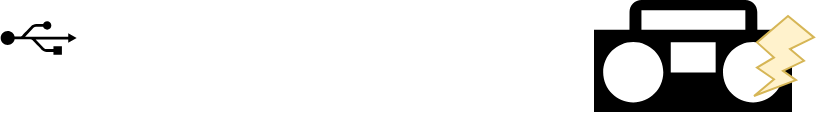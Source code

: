 <mxfile version="15.5.0" type="github">
  <diagram id="wUzewB1sdcUzTNdC75Po" name="Page-1">
    <mxGraphModel dx="942" dy="555" grid="1" gridSize="10" guides="1" tooltips="1" connect="1" arrows="1" fold="1" page="1" pageScale="1" pageWidth="827" pageHeight="1169" math="0" shadow="0">
      <root>
        <mxCell id="0" />
        <mxCell id="1" parent="0" />
        <mxCell id="-iUX2kpL5e2QwpAdBYs0-2" value="" style="shape=mxgraph.signs.tech.usb;html=1;pointerEvents=1;fillColor=#000000;strokeColor=none;verticalLabelPosition=bottom;verticalAlign=top;align=center;sketch=0;rotation=90;" vertex="1" parent="1">
          <mxGeometry x="414" y="512" width="16.67" height="38" as="geometry" />
        </mxCell>
        <mxCell id="-iUX2kpL5e2QwpAdBYs0-3" value="" style="shape=mxgraph.signs.tech.radio;html=1;pointerEvents=1;fillColor=#000000;strokeColor=none;verticalLabelPosition=bottom;verticalAlign=top;align=center;sketch=0;" vertex="1" parent="1">
          <mxGeometry x="700" y="512" width="99" height="56" as="geometry" />
        </mxCell>
        <mxCell id="-iUX2kpL5e2QwpAdBYs0-4" value="" style="verticalLabelPosition=bottom;verticalAlign=top;html=1;shape=mxgraph.basic.flash;fillColor=#fff2cc;strokeColor=#d6b656;" vertex="1" parent="1">
          <mxGeometry x="780" y="520" width="30" height="40" as="geometry" />
        </mxCell>
      </root>
    </mxGraphModel>
  </diagram>
</mxfile>
